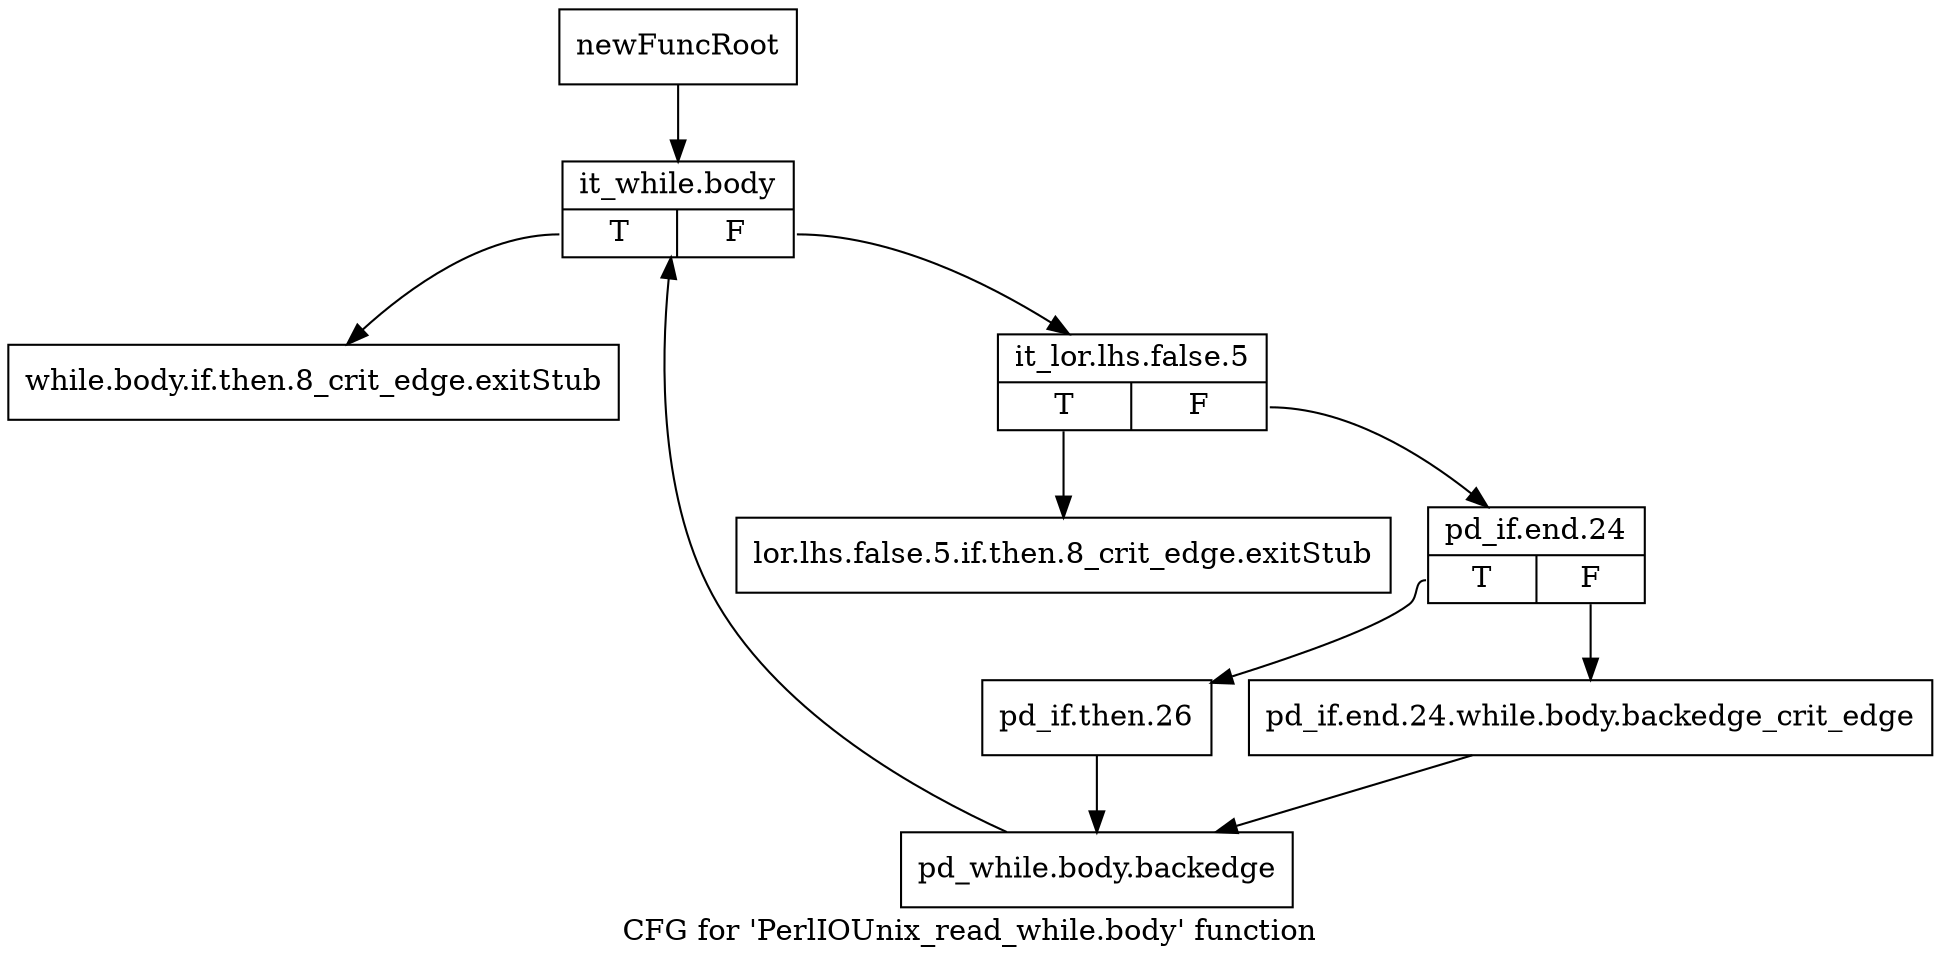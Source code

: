 digraph "CFG for 'PerlIOUnix_read_while.body' function" {
	label="CFG for 'PerlIOUnix_read_while.body' function";

	Node0x4da40b0 [shape=record,label="{newFuncRoot}"];
	Node0x4da40b0 -> Node0x4da41a0;
	Node0x4da4100 [shape=record,label="{while.body.if.then.8_crit_edge.exitStub}"];
	Node0x4da4150 [shape=record,label="{lor.lhs.false.5.if.then.8_crit_edge.exitStub}"];
	Node0x4da41a0 [shape=record,label="{it_while.body|{<s0>T|<s1>F}}"];
	Node0x4da41a0:s0 -> Node0x4da4100;
	Node0x4da41a0:s1 -> Node0x4da41f0;
	Node0x4da41f0 [shape=record,label="{it_lor.lhs.false.5|{<s0>T|<s1>F}}"];
	Node0x4da41f0:s0 -> Node0x4da4150;
	Node0x4da41f0:s1 -> Node0x4da4240;
	Node0x4da4240 [shape=record,label="{pd_if.end.24|{<s0>T|<s1>F}}"];
	Node0x4da4240:s0 -> Node0x4da42e0;
	Node0x4da4240:s1 -> Node0x4da4290;
	Node0x4da4290 [shape=record,label="{pd_if.end.24.while.body.backedge_crit_edge}"];
	Node0x4da4290 -> Node0x4da4330;
	Node0x4da42e0 [shape=record,label="{pd_if.then.26}"];
	Node0x4da42e0 -> Node0x4da4330;
	Node0x4da4330 [shape=record,label="{pd_while.body.backedge}"];
	Node0x4da4330 -> Node0x4da41a0;
}
